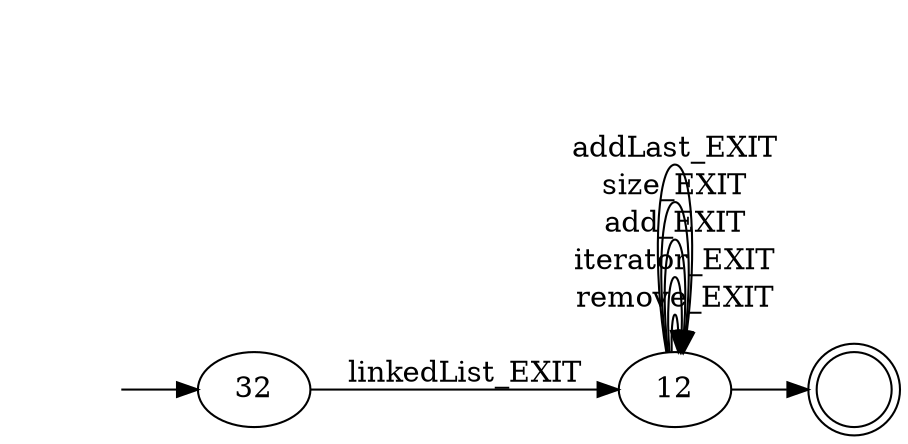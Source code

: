 digraph Automaton {
	rankdir = LR;
	12 -> 12 [label="remove_EXIT"]
	12 -> 12 [label="iterator_EXIT"]
	12 -> 12 [label="add_EXIT"]
	12 -> 12 [label="size_EXIT"]
	12 -> 12 [label="addLast_EXIT"]
	initial -> 32 [label=""]
	32 -> 12 [label="linkedList_EXIT"]
	12 -> dummy_final [label=""]
	initial [shape=plaintext,label=""];
	dummy_final [shape=doublecircle,label=""];
}
